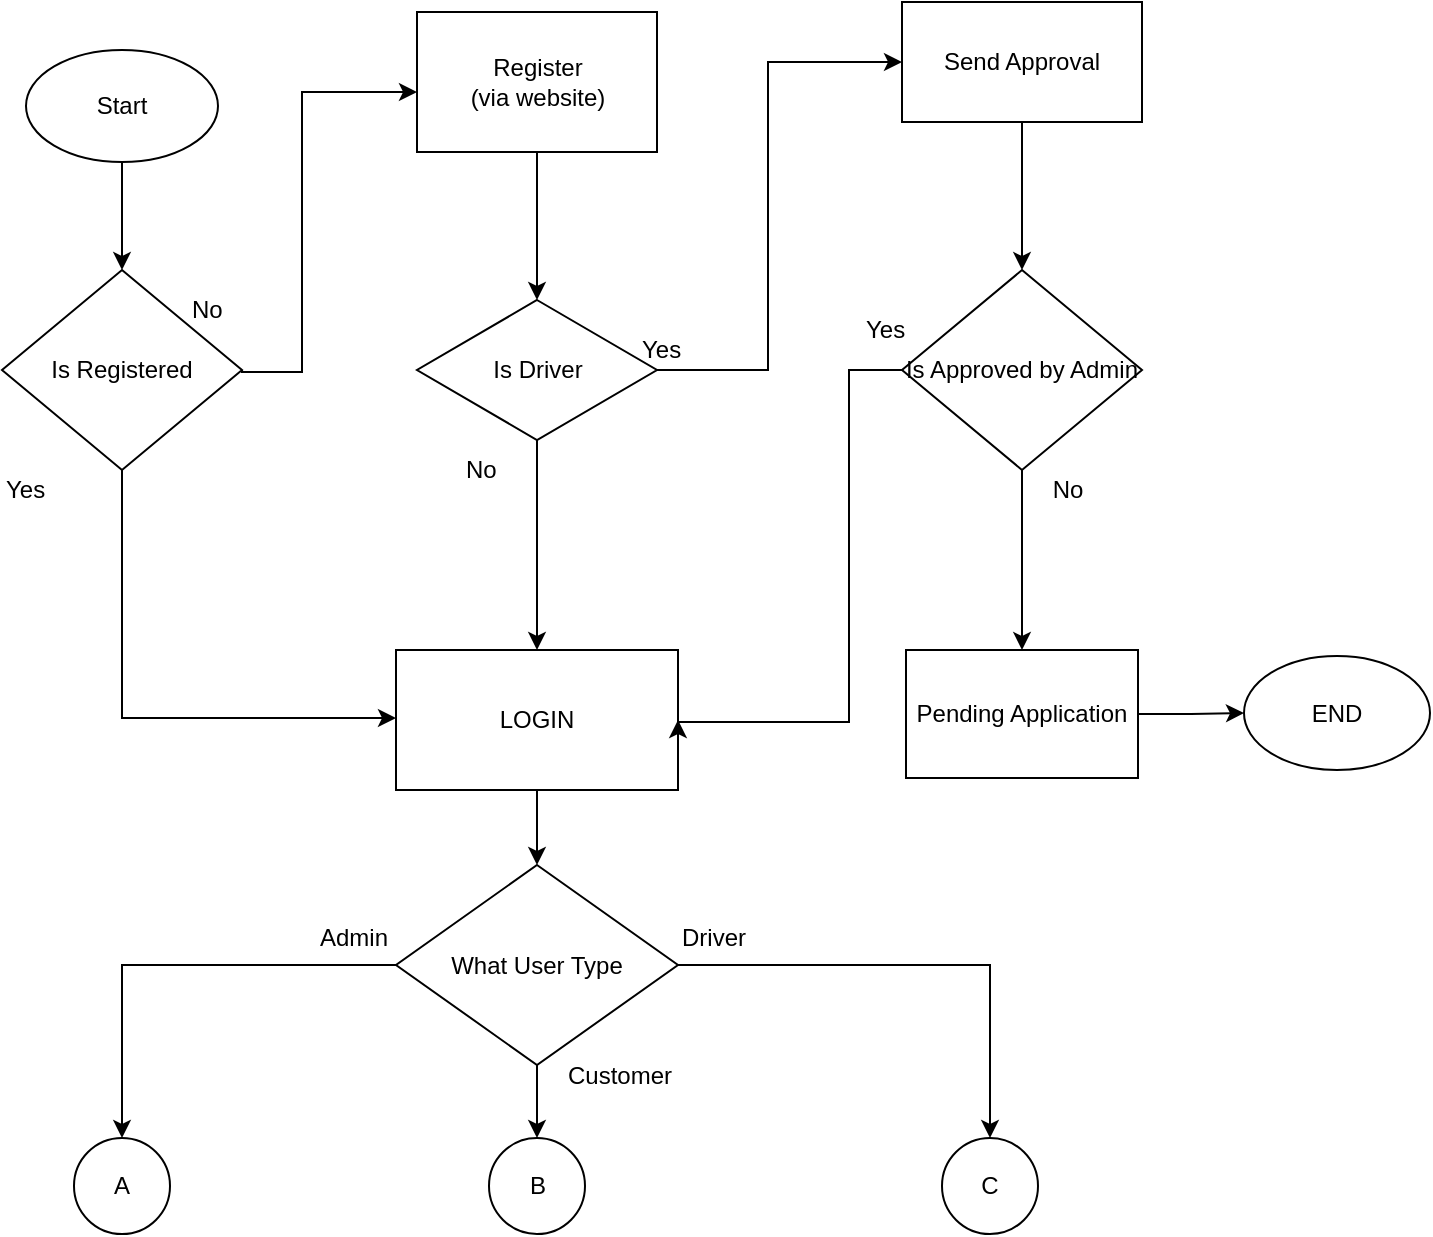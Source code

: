 <mxfile version="10.7.9"><diagram id="ZCfV186lmg-1D1CDp5cu" name="Page-1"><mxGraphModel dx="1235" dy="787" grid="1" gridSize="10" guides="1" tooltips="1" connect="1" arrows="1" fold="1" page="1" pageScale="1" pageWidth="827" pageHeight="1169" math="0" shadow="0"><root><mxCell id="0"/><mxCell id="1" parent="0"/><mxCell id="gAHgAZmn-hxrdv4RVErx-90" style="edgeStyle=orthogonalEdgeStyle;rounded=0;orthogonalLoop=1;jettySize=auto;html=1;entryX=0.5;entryY=0;entryDx=0;entryDy=0;" parent="1" source="gAHgAZmn-hxrdv4RVErx-1" target="gAHgAZmn-hxrdv4RVErx-20" edge="1"><mxGeometry relative="1" as="geometry"/></mxCell><mxCell id="gAHgAZmn-hxrdv4RVErx-1" value="Is Driver" style="rhombus;whiteSpace=wrap;html=1;fontFamily=Helvetica;fontSize=12;fontColor=#000000;align=center;strokeColor=#000000;fillColor=#ffffff;" parent="1" vertex="1"><mxGeometry x="281.5" y="285" width="120" height="70" as="geometry"/></mxCell><mxCell id="gAHgAZmn-hxrdv4RVErx-57" style="edgeStyle=orthogonalEdgeStyle;rounded=0;orthogonalLoop=1;jettySize=auto;html=1;entryX=0;entryY=0.5;entryDx=0;entryDy=0;exitX=1;exitY=0.5;exitDx=0;exitDy=0;" parent="1" source="gAHgAZmn-hxrdv4RVErx-1" target="gAHgAZmn-hxrdv4RVErx-45" edge="1"><mxGeometry relative="1" as="geometry"><Array as="points"><mxPoint x="457" y="320"/><mxPoint x="457" y="166"/></Array></mxGeometry></mxCell><mxCell id="gAHgAZmn-hxrdv4RVErx-73" value="" style="edgeStyle=orthogonalEdgeStyle;rounded=0;orthogonalLoop=1;jettySize=auto;html=1;" parent="1" source="gAHgAZmn-hxrdv4RVErx-20" target="gAHgAZmn-hxrdv4RVErx-72" edge="1"><mxGeometry relative="1" as="geometry"/></mxCell><mxCell id="gAHgAZmn-hxrdv4RVErx-20" value="LOGIN" style="rounded=0;whiteSpace=wrap;html=1;fontFamily=Helvetica;fontSize=12;fontColor=#000000;align=center;strokeColor=#000000;fillColor=#ffffff;" parent="1" vertex="1"><mxGeometry x="271" y="460" width="141" height="70" as="geometry"/></mxCell><mxCell id="mAhg-lC4IpLxr22PI9Gc-6" style="edgeStyle=orthogonalEdgeStyle;rounded=0;orthogonalLoop=1;jettySize=auto;html=1;" parent="1" source="gAHgAZmn-hxrdv4RVErx-72" target="mAhg-lC4IpLxr22PI9Gc-5" edge="1"><mxGeometry relative="1" as="geometry"/></mxCell><mxCell id="mAhg-lC4IpLxr22PI9Gc-10" style="edgeStyle=orthogonalEdgeStyle;rounded=0;orthogonalLoop=1;jettySize=auto;html=1;" parent="1" source="gAHgAZmn-hxrdv4RVErx-72" target="mAhg-lC4IpLxr22PI9Gc-9" edge="1"><mxGeometry relative="1" as="geometry"/></mxCell><mxCell id="JFD8KugjEnJV0ycxYtAM-2" style="edgeStyle=orthogonalEdgeStyle;rounded=0;orthogonalLoop=1;jettySize=auto;html=1;" parent="1" source="gAHgAZmn-hxrdv4RVErx-72" target="JFD8KugjEnJV0ycxYtAM-1" edge="1"><mxGeometry relative="1" as="geometry"/></mxCell><mxCell id="gAHgAZmn-hxrdv4RVErx-72" value="What User Type" style="rhombus;whiteSpace=wrap;html=1;fontFamily=Helvetica;fontSize=12;fontColor=#000000;align=center;strokeColor=#000000;fillColor=#ffffff;" parent="1" vertex="1"><mxGeometry x="271" y="567.5" width="141" height="100" as="geometry"/></mxCell><mxCell id="gAHgAZmn-hxrdv4RVErx-93" value="" style="edgeStyle=orthogonalEdgeStyle;rounded=0;orthogonalLoop=1;jettySize=auto;html=1;exitX=1;exitY=0.5;exitDx=0;exitDy=0;" parent="1" source="gAHgAZmn-hxrdv4RVErx-2" target="gAHgAZmn-hxrdv4RVErx-92" edge="1"><mxGeometry relative="1" as="geometry"><Array as="points"><mxPoint x="224" y="321"/><mxPoint x="224" y="181"/></Array></mxGeometry></mxCell><mxCell id="FysFub6yV_BCQkByaM8f-1" style="edgeStyle=orthogonalEdgeStyle;rounded=0;orthogonalLoop=1;jettySize=auto;html=1;" parent="1" source="gAHgAZmn-hxrdv4RVErx-2" target="gAHgAZmn-hxrdv4RVErx-20" edge="1"><mxGeometry relative="1" as="geometry"><Array as="points"><mxPoint x="134" y="494"/></Array></mxGeometry></mxCell><mxCell id="gAHgAZmn-hxrdv4RVErx-2" value="Is Registered" style="rhombus;whiteSpace=wrap;html=1;" parent="1" vertex="1"><mxGeometry x="74" y="270" width="120" height="100" as="geometry"/></mxCell><mxCell id="gAHgAZmn-hxrdv4RVErx-95" style="edgeStyle=orthogonalEdgeStyle;rounded=0;orthogonalLoop=1;jettySize=auto;html=1;entryX=0.5;entryY=0;entryDx=0;entryDy=0;" parent="1" source="gAHgAZmn-hxrdv4RVErx-92" target="gAHgAZmn-hxrdv4RVErx-1" edge="1"><mxGeometry relative="1" as="geometry"/></mxCell><mxCell id="gAHgAZmn-hxrdv4RVErx-92" value="Register&lt;br&gt;(via website)&lt;br&gt;" style="rounded=0;whiteSpace=wrap;html=1;fontFamily=Helvetica;fontSize=12;fontColor=#000000;align=center;strokeColor=#000000;fillColor=#ffffff;" parent="1" vertex="1"><mxGeometry x="281.5" y="141" width="120" height="70" as="geometry"/></mxCell><mxCell id="gAHgAZmn-hxrdv4RVErx-10" value="No" style="text;html=1;resizable=0;points=[];autosize=1;align=left;verticalAlign=top;spacingTop=-4;" parent="1" vertex="1"><mxGeometry x="167" y="280" width="30" height="20" as="geometry"/></mxCell><mxCell id="gAHgAZmn-hxrdv4RVErx-12" value="Yes" style="text;html=1;resizable=0;points=[];autosize=1;align=left;verticalAlign=top;spacingTop=-4;" parent="1" vertex="1"><mxGeometry x="74" y="370" width="40" height="20" as="geometry"/></mxCell><mxCell id="gAHgAZmn-hxrdv4RVErx-29" value="Yes" style="text;html=1;resizable=0;points=[];autosize=1;align=left;verticalAlign=top;spacingTop=-4;" parent="1" vertex="1"><mxGeometry x="392" y="300" width="40" height="20" as="geometry"/></mxCell><mxCell id="gAHgAZmn-hxrdv4RVErx-62" style="edgeStyle=orthogonalEdgeStyle;rounded=0;orthogonalLoop=1;jettySize=auto;html=1;entryX=0.5;entryY=0;entryDx=0;entryDy=0;" parent="1" source="gAHgAZmn-hxrdv4RVErx-45" target="gAHgAZmn-hxrdv4RVErx-52" edge="1"><mxGeometry relative="1" as="geometry"/></mxCell><mxCell id="gAHgAZmn-hxrdv4RVErx-45" value="Send Approval" style="rounded=0;whiteSpace=wrap;html=1;" parent="1" vertex="1"><mxGeometry x="524" y="136" width="120" height="60" as="geometry"/></mxCell><mxCell id="gAHgAZmn-hxrdv4RVErx-66" style="edgeStyle=orthogonalEdgeStyle;rounded=0;orthogonalLoop=1;jettySize=auto;html=1;entryX=1;entryY=0.5;entryDx=0;entryDy=0;" parent="1" source="gAHgAZmn-hxrdv4RVErx-52" target="gAHgAZmn-hxrdv4RVErx-20" edge="1"><mxGeometry relative="1" as="geometry"><Array as="points"><mxPoint x="497.5" y="320"/><mxPoint x="497.5" y="496"/><mxPoint x="412.5" y="496"/></Array></mxGeometry></mxCell><mxCell id="mAhg-lC4IpLxr22PI9Gc-2" value="" style="edgeStyle=orthogonalEdgeStyle;rounded=0;orthogonalLoop=1;jettySize=auto;html=1;" parent="1" source="gAHgAZmn-hxrdv4RVErx-52" target="mAhg-lC4IpLxr22PI9Gc-1" edge="1"><mxGeometry relative="1" as="geometry"/></mxCell><mxCell id="gAHgAZmn-hxrdv4RVErx-52" value="Is Approved by Admin" style="rhombus;whiteSpace=wrap;html=1;" parent="1" vertex="1"><mxGeometry x="524" y="270" width="120" height="100" as="geometry"/></mxCell><mxCell id="mAhg-lC4IpLxr22PI9Gc-3" style="edgeStyle=orthogonalEdgeStyle;rounded=0;orthogonalLoop=1;jettySize=auto;html=1;" parent="1" source="mAhg-lC4IpLxr22PI9Gc-1" target="gAHgAZmn-hxrdv4RVErx-56" edge="1"><mxGeometry relative="1" as="geometry"/></mxCell><mxCell id="mAhg-lC4IpLxr22PI9Gc-1" value="Pending Application" style="rounded=0;whiteSpace=wrap;html=1;fontFamily=Helvetica;fontSize=12;fontColor=#000000;align=center;strokeColor=#000000;fillColor=#ffffff;" parent="1" vertex="1"><mxGeometry x="526" y="460" width="116" height="64" as="geometry"/></mxCell><mxCell id="gAHgAZmn-hxrdv4RVErx-56" value="END" style="ellipse;whiteSpace=wrap;html=1;fontFamily=Helvetica;fontSize=12;fontColor=#000000;align=center;strokeColor=#000000;fillColor=#ffffff;" parent="1" vertex="1"><mxGeometry x="695" y="463" width="93" height="57" as="geometry"/></mxCell><mxCell id="gAHgAZmn-hxrdv4RVErx-63" value="&amp;nbsp;No" style="text;html=1;resizable=0;points=[];autosize=1;align=left;verticalAlign=top;spacingTop=-4;" parent="1" vertex="1"><mxGeometry x="594" y="370" width="30" height="20" as="geometry"/></mxCell><mxCell id="gAHgAZmn-hxrdv4RVErx-64" value="Yes" style="text;html=1;resizable=0;points=[];autosize=1;align=left;verticalAlign=top;spacingTop=-4;" parent="1" vertex="1"><mxGeometry x="504" y="290" width="40" height="20" as="geometry"/></mxCell><mxCell id="gAHgAZmn-hxrdv4RVErx-71" value="No" style="text;html=1;resizable=0;points=[];autosize=1;align=left;verticalAlign=top;spacingTop=-4;" parent="1" vertex="1"><mxGeometry x="304" y="360" width="30" height="20" as="geometry"/></mxCell><mxCell id="gAHgAZmn-hxrdv4RVErx-77" value="Driver" style="text;html=1;resizable=0;points=[];autosize=1;align=left;verticalAlign=top;spacingTop=-4;" parent="1" vertex="1"><mxGeometry x="412" y="594" width="50" height="20" as="geometry"/></mxCell><mxCell id="gAHgAZmn-hxrdv4RVErx-78" value="Customer" style="text;html=1;resizable=0;points=[];autosize=1;align=left;verticalAlign=top;spacingTop=-4;" parent="1" vertex="1"><mxGeometry x="355" y="663" width="70" height="20" as="geometry"/></mxCell><mxCell id="gAHgAZmn-hxrdv4RVErx-79" value="Admin" style="text;html=1;resizable=0;points=[];autosize=1;align=left;verticalAlign=top;spacingTop=-4;" parent="1" vertex="1"><mxGeometry x="230.5" y="594" width="50" height="20" as="geometry"/></mxCell><mxCell id="gAHgAZmn-hxrdv4RVErx-98" style="edgeStyle=orthogonalEdgeStyle;rounded=0;orthogonalLoop=1;jettySize=auto;html=1;" parent="1" source="gAHgAZmn-hxrdv4RVErx-81" target="gAHgAZmn-hxrdv4RVErx-2" edge="1"><mxGeometry relative="1" as="geometry"/></mxCell><mxCell id="gAHgAZmn-hxrdv4RVErx-81" value="Start" style="ellipse;whiteSpace=wrap;html=1;fontFamily=Helvetica;fontSize=12;fontColor=#000000;align=center;strokeColor=#000000;fillColor=#ffffff;" parent="1" vertex="1"><mxGeometry x="86" y="160" width="96" height="56" as="geometry"/></mxCell><mxCell id="mAhg-lC4IpLxr22PI9Gc-5" value="C" style="ellipse;whiteSpace=wrap;html=1;aspect=fixed;" parent="1" vertex="1"><mxGeometry x="544" y="704" width="48" height="48" as="geometry"/></mxCell><mxCell id="mAhg-lC4IpLxr22PI9Gc-9" value="B" style="ellipse;whiteSpace=wrap;html=1;aspect=fixed;" parent="1" vertex="1"><mxGeometry x="317.5" y="704" width="48" height="48" as="geometry"/></mxCell><mxCell id="JFD8KugjEnJV0ycxYtAM-1" value="A" style="ellipse;whiteSpace=wrap;html=1;aspect=fixed;" parent="1" vertex="1"><mxGeometry x="110" y="704" width="48" height="48" as="geometry"/></mxCell></root></mxGraphModel></diagram></mxfile>